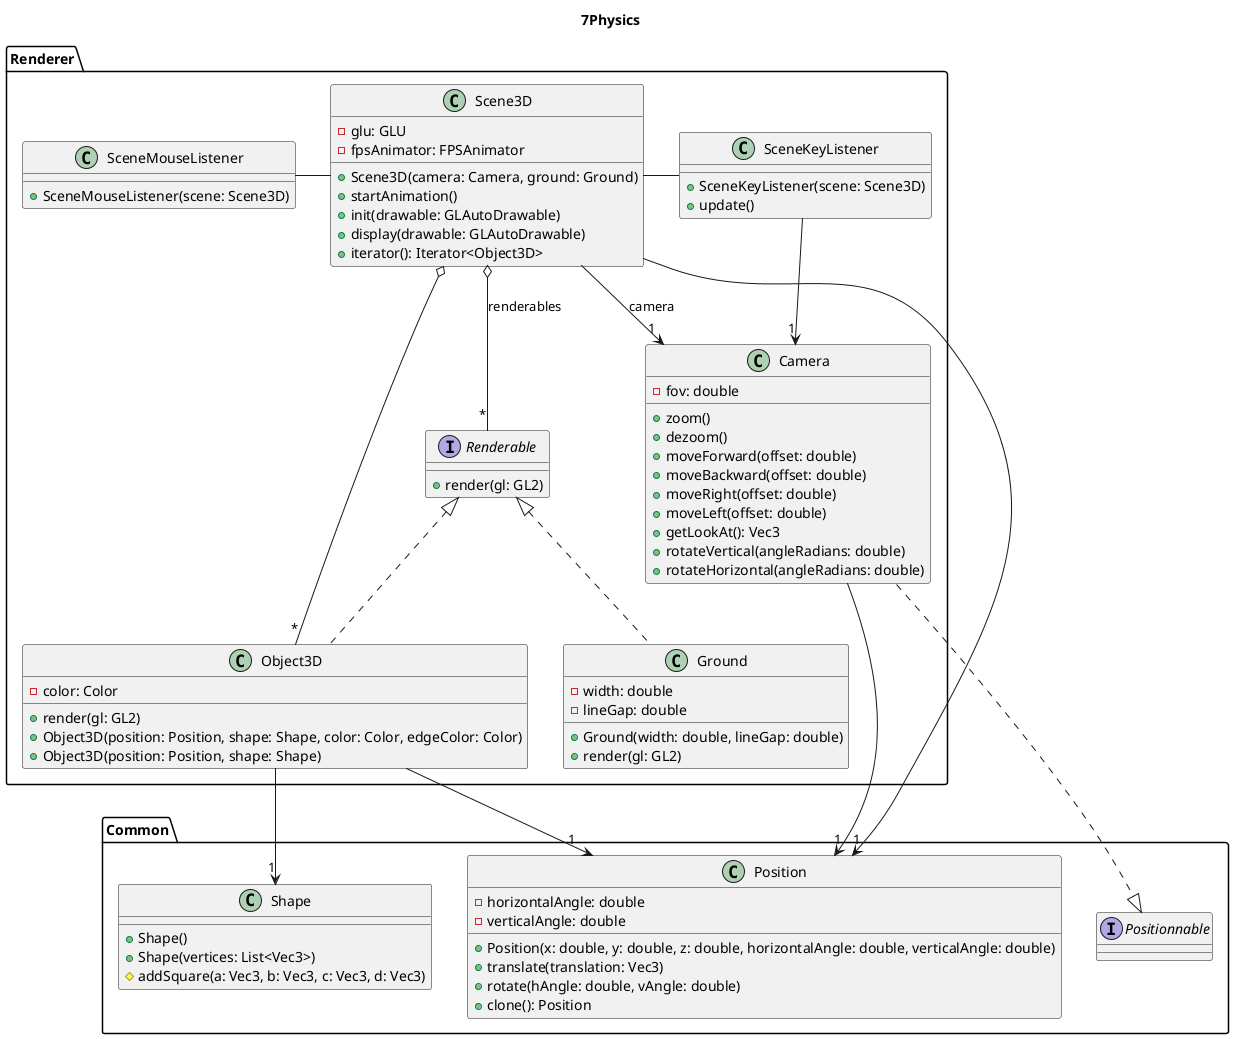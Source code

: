 @startuml

title 7Physics

package Renderer {
    class Scene3D {
        - glu: GLU
        - fpsAnimator: FPSAnimator
        + Scene3D(camera: Camera, ground: Ground)
        + startAnimation()
        + init(drawable: GLAutoDrawable)
        + display(drawable: GLAutoDrawable)
        + iterator(): Iterator<Object3D>
    }

    interface Renderable {
        + render(gl: GL2)
    }

    class Object3D {
        - color: Color
        + render(gl: GL2)
        + Object3D(position: Position, shape: Shape, color: Color, edgeColor: Color)
        + Object3D(position: Position, shape: Shape)
    }

    class Ground {
        - width: double
        - lineGap: double
        + Ground(width: double, lineGap: double)
        + render(gl: GL2)
    }

    class Camera {
        - fov: double
        + zoom()
        + dezoom()
        + moveForward(offset: double)
        + moveBackward(offset: double)
        + moveRight(offset: double)
        + moveLeft(offset: double)
        + getLookAt(): Vec3
        + rotateVertical(angleRadians: double)
        + rotateHorizontal(angleRadians: double)
    }

    class SceneKeyListener {
        + SceneKeyListener(scene: Scene3D)
        + update()
    }

    class SceneMouseListener {
        + SceneMouseListener(scene: Scene3D)
    }

    Object3D "*" --o Scene3D
    Renderable <|.. Object3D
    Renderable <|.. Ground
    Scene3D o--"*" Renderable: renderables
    Scene3D --> "1" Camera: camera
    SceneKeyListener - Scene3D
    SceneMouseListener - Scene3D
    SceneKeyListener --> "1" Camera

}

package Common {
    class Position {
        - horizontalAngle: double
        - verticalAngle: double
        + Position(x: double, y: double, z: double, horizontalAngle: double, verticalAngle: double)
        + translate(translation: Vec3)
        + rotate(hAngle: double, vAngle: double)
        + clone(): Position
    }

    class Shape {
        + Shape()
        + Shape(vertices: List<Vec3>)
        # addSquare(a: Vec3, b: Vec3, c: Vec3, d: Vec3)
    }
  
  interface Positionnable
}

Object3D --> "1" Shape
Object3D --> "1" Position
Scene3D --> "1" Position
Camera --> "1" Position
Camera ..|> Positionnable
@enduml
